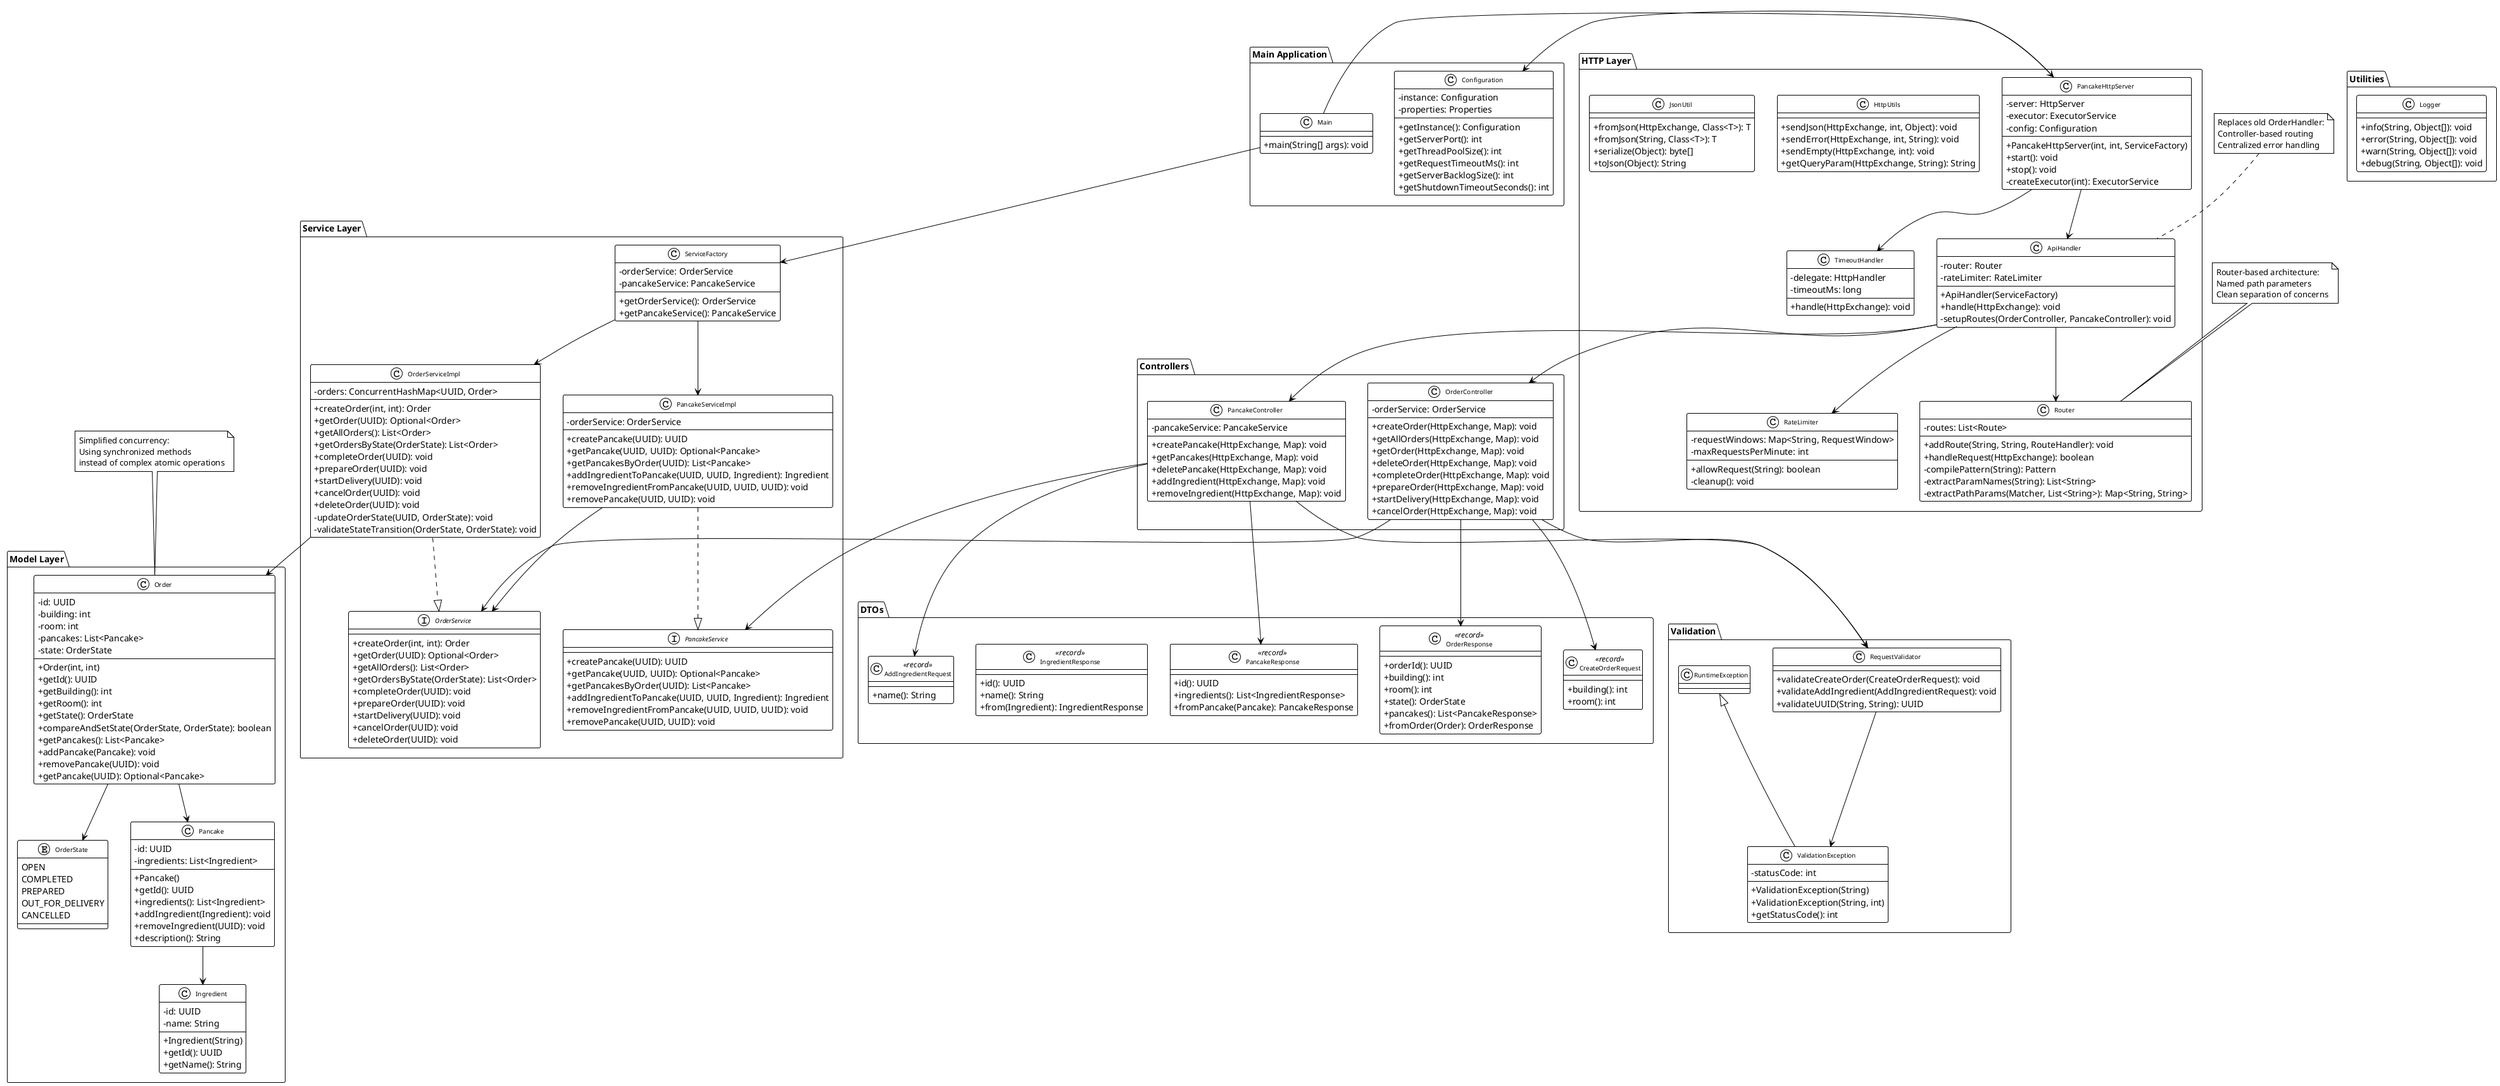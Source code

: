 @startuml PancakeLab_Class_Diagram

!theme plain
skinparam classAttributeIconSize 0
skinparam classFontSize 10

package "Main Application" {
    class Main {
        +main(String[] args): void
    }

    class Configuration {
        -instance: Configuration
        -properties: Properties
        +getInstance(): Configuration
        +getServerPort(): int
        +getThreadPoolSize(): int
        +getRequestTimeoutMs(): int
        +getServerBacklogSize(): int
        +getShutdownTimeoutSeconds(): int
    }
}

package "HTTP Layer" {
    class PancakeHttpServer {
        -server: HttpServer
        -executor: ExecutorService
        -config: Configuration
        +PancakeHttpServer(int, int, ServiceFactory)
        +start(): void
        +stop(): void
        -createExecutor(int): ExecutorService
    }

    class ApiHandler {
        -router: Router
        -rateLimiter: RateLimiter
        +ApiHandler(ServiceFactory)
        +handle(HttpExchange): void
        -setupRoutes(OrderController, PancakeController): void
    }

    class Router {
        -routes: List<Route>
        +addRoute(String, String, RouteHandler): void
        +handleRequest(HttpExchange): boolean
        -compilePattern(String): Pattern
        -extractParamNames(String): List<String>
        -extractPathParams(Matcher, List<String>): Map<String, String>
    }

    class TimeoutHandler {
        -delegate: HttpHandler
        -timeoutMs: long
        +handle(HttpExchange): void
    }

    class RateLimiter {
        -requestWindows: Map<String, RequestWindow>
        -maxRequestsPerMinute: int
        +allowRequest(String): boolean
        -cleanup(): void
    }

    class HttpUtils {
        +sendJson(HttpExchange, int, Object): void
        +sendError(HttpExchange, int, String): void
        +sendEmpty(HttpExchange, int): void
        +getQueryParam(HttpExchange, String): String
    }

    class JsonUtil {
        +fromJson(HttpExchange, Class<T>): T
        +fromJson(String, Class<T>): T
        +serialize(Object): byte[]
        +toJson(Object): String
    }
}

package "Controllers" {
    class OrderController {
        -orderService: OrderService
        +createOrder(HttpExchange, Map): void
        +getAllOrders(HttpExchange, Map): void
        +getOrder(HttpExchange, Map): void
        +deleteOrder(HttpExchange, Map): void
        +completeOrder(HttpExchange, Map): void
        +prepareOrder(HttpExchange, Map): void
        +startDelivery(HttpExchange, Map): void
        +cancelOrder(HttpExchange, Map): void
    }

    class PancakeController {
        -pancakeService: PancakeService
        +createPancake(HttpExchange, Map): void
        +getPancakes(HttpExchange, Map): void
        +deletePancake(HttpExchange, Map): void
        +addIngredient(HttpExchange, Map): void
        +removeIngredient(HttpExchange, Map): void
    }
}

package "DTOs" {
    class CreateOrderRequest <<record>> {
        +building(): int
        +room(): int
    }

    class OrderResponse <<record>> {
        +orderId(): UUID
        +building(): int
        +room(): int
        +state(): OrderState
        +pancakes(): List<PancakeResponse>
        +fromOrder(Order): OrderResponse
    }

    class PancakeResponse <<record>> {
        +id(): UUID
        +ingredients(): List<IngredientResponse>
        +fromPancake(Pancake): PancakeResponse
    }

    class IngredientResponse <<record>> {
        +id(): UUID
        +name(): String
        +from(Ingredient): IngredientResponse
    }

    class AddIngredientRequest <<record>> {
        +name(): String
    }
}

package "Validation" {
    class RequestValidator {
        +validateCreateOrder(CreateOrderRequest): void
        +validateAddIngredient(AddIngredientRequest): void
        +validateUUID(String, String): UUID
    }

    class ValidationException extends RuntimeException {
        -statusCode: int
        +ValidationException(String)
        +ValidationException(String, int)
        +getStatusCode(): int
    }
}

package "Service Layer" {
    class ServiceFactory {
        -orderService: OrderService
        -pancakeService: PancakeService
        +getOrderService(): OrderService
        +getPancakeService(): PancakeService
    }

    interface OrderService {
        +createOrder(int, int): Order
        +getOrder(UUID): Optional<Order>
        +getAllOrders(): List<Order>
        +getOrdersByState(OrderState): List<Order>
        +completeOrder(UUID): void
        +prepareOrder(UUID): void
        +startDelivery(UUID): void
        +cancelOrder(UUID): void
        +deleteOrder(UUID): void
    }

    class OrderServiceImpl {
        -orders: ConcurrentHashMap<UUID, Order>
        +createOrder(int, int): Order
        +getOrder(UUID): Optional<Order>
        +getAllOrders(): List<Order>
        +getOrdersByState(OrderState): List<Order>
        +completeOrder(UUID): void
        +prepareOrder(UUID): void
        +startDelivery(UUID): void
        +cancelOrder(UUID): void
        +deleteOrder(UUID): void
        -updateOrderState(UUID, OrderState): void
        -validateStateTransition(OrderState, OrderState): void
    }

    interface PancakeService {
        +createPancake(UUID): UUID
        +getPancake(UUID, UUID): Optional<Pancake>
        +getPancakesByOrder(UUID): List<Pancake>
        +addIngredientToPancake(UUID, UUID, Ingredient): Ingredient
        +removeIngredientFromPancake(UUID, UUID, UUID): void
        +removePancake(UUID, UUID): void
    }

    class PancakeServiceImpl {
        -orderService: OrderService
        +createPancake(UUID): UUID
        +getPancake(UUID, UUID): Optional<Pancake>
        +getPancakesByOrder(UUID): List<Pancake>
        +addIngredientToPancake(UUID, UUID, Ingredient): Ingredient
        +removeIngredientFromPancake(UUID, UUID, UUID): void
        +removePancake(UUID, UUID): void
    }
}

package "Model Layer" {
    class Order {
        -id: UUID
        -building: int
        -room: int
        -pancakes: List<Pancake>
        -state: OrderState
        +Order(int, int)
        +getId(): UUID
        +getBuilding(): int
        +getRoom(): int
        +getState(): OrderState
        +compareAndSetState(OrderState, OrderState): boolean
        +getPancakes(): List<Pancake>
        +addPancake(Pancake): void
        +removePancake(UUID): void
        +getPancake(UUID): Optional<Pancake>
    }

    enum OrderState {
        OPEN
        COMPLETED
        PREPARED
        OUT_FOR_DELIVERY
        CANCELLED
    }

    class Pancake {
        -id: UUID
        -ingredients: List<Ingredient>
        +Pancake()
        +getId(): UUID
        +ingredients(): List<Ingredient>
        +addIngredient(Ingredient): void
        +removeIngredient(UUID): void
        +description(): String
    }

    class Ingredient {
        -id: UUID
        -name: String
        +Ingredient(String)
        +getId(): UUID
        +getName(): String
    }
}

package "Utilities" {
    class Logger {
        +info(String, Object[]): void
        +error(String, Object[]): void
        +warn(String, Object[]): void
        +debug(String, Object[]): void
    }
}

' Relationships
Main --> PancakeHttpServer
Main --> ServiceFactory
PancakeHttpServer --> ApiHandler
PancakeHttpServer --> TimeoutHandler
PancakeHttpServer --> Configuration
ApiHandler --> Router
ApiHandler --> RateLimiter
ApiHandler --> OrderController
ApiHandler --> PancakeController
OrderController --> OrderService
PancakeController --> PancakeService
ServiceFactory --> OrderServiceImpl
ServiceFactory --> PancakeServiceImpl
OrderServiceImpl ..|> OrderService
PancakeServiceImpl ..|> PancakeService
PancakeServiceImpl --> OrderService
OrderServiceImpl --> Order
Order --> Pancake
Order --> OrderState
Pancake --> Ingredient
OrderController --> RequestValidator
PancakeController --> RequestValidator
OrderController --> OrderResponse
OrderController --> CreateOrderRequest
PancakeController --> PancakeResponse
PancakeController --> AddIngredientRequest
RequestValidator --> ValidationException

note top of Order
  Simplified concurrency:
  Using synchronized methods
  instead of complex atomic operations
end note

note top of Router
  Router-based architecture:
  Named path parameters
  Clean separation of concerns
end note

note top of ApiHandler
  Replaces old OrderHandler:
  Controller-based routing
  Centralized error handling
end note

@enduml

